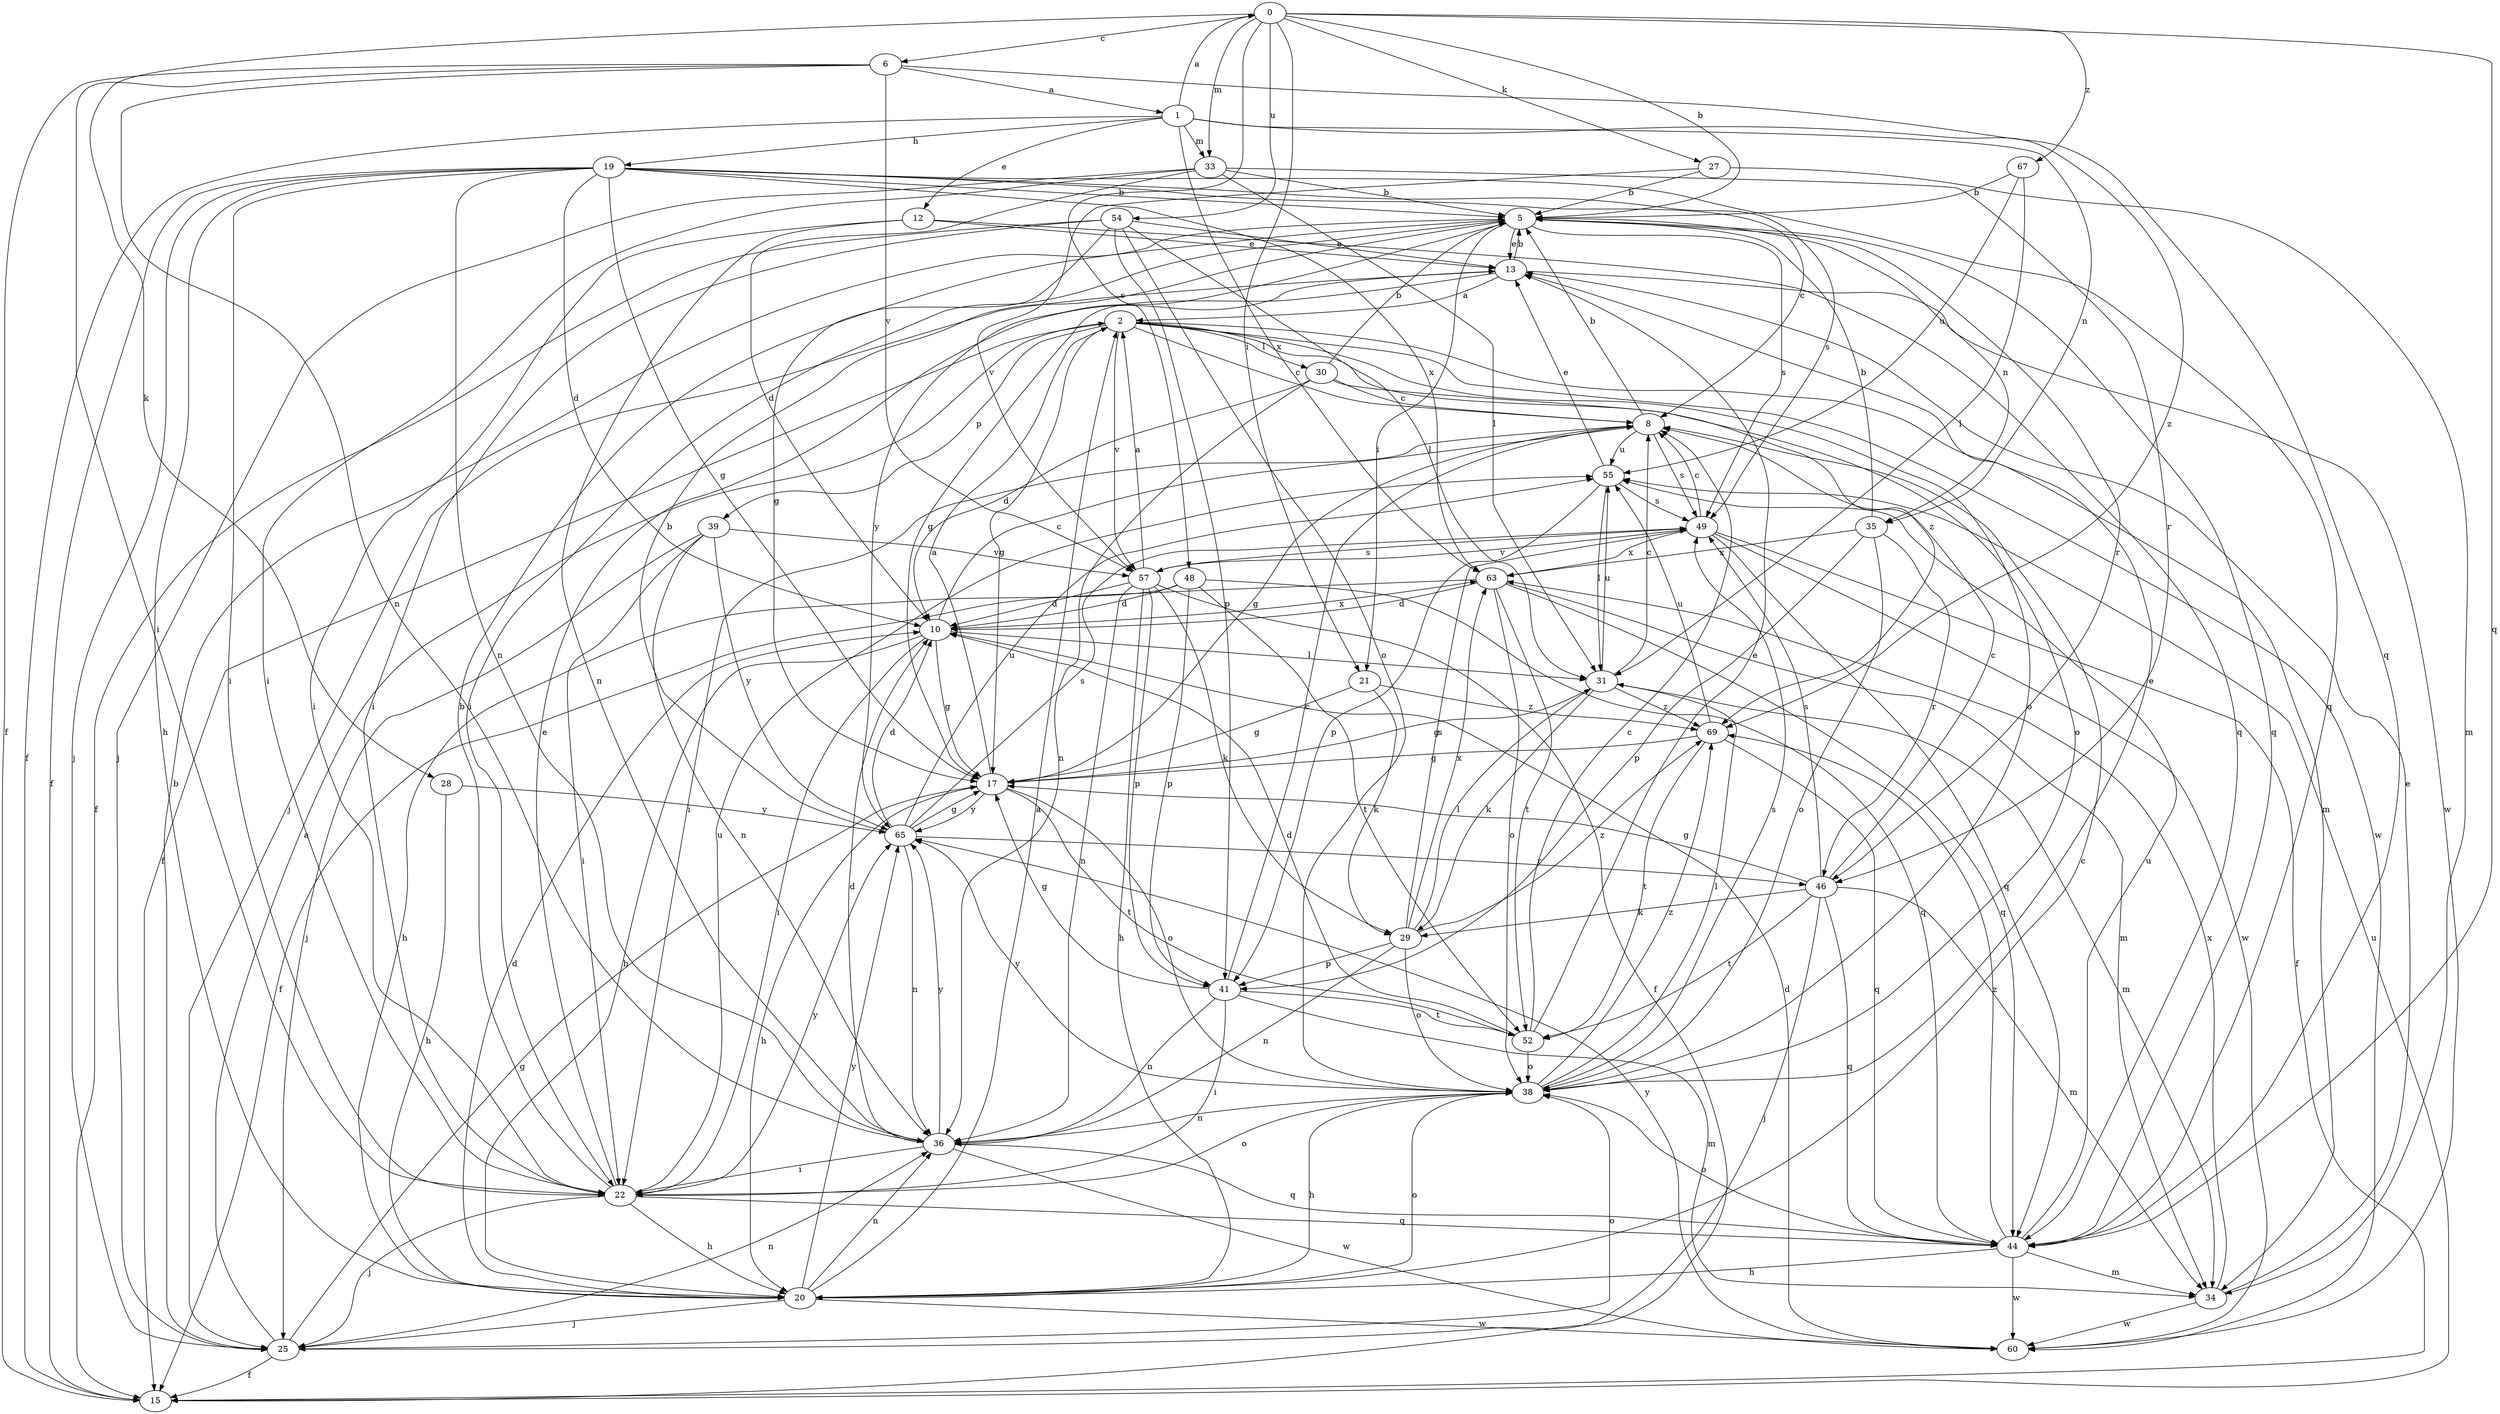 strict digraph  {
0;
1;
2;
5;
6;
8;
10;
12;
13;
15;
17;
19;
20;
21;
22;
25;
27;
28;
29;
30;
31;
33;
34;
35;
36;
38;
39;
41;
44;
46;
48;
49;
52;
54;
55;
57;
60;
63;
65;
67;
69;
0 -> 5  [label=b];
0 -> 6  [label=c];
0 -> 21  [label=i];
0 -> 27  [label=k];
0 -> 28  [label=k];
0 -> 33  [label=m];
0 -> 44  [label=q];
0 -> 48  [label=s];
0 -> 54  [label=u];
0 -> 67  [label=z];
1 -> 0  [label=a];
1 -> 12  [label=e];
1 -> 15  [label=f];
1 -> 19  [label=h];
1 -> 33  [label=m];
1 -> 35  [label=n];
1 -> 63  [label=x];
1 -> 69  [label=z];
2 -> 8  [label=c];
2 -> 15  [label=f];
2 -> 17  [label=g];
2 -> 30  [label=l];
2 -> 34  [label=m];
2 -> 38  [label=o];
2 -> 39  [label=p];
2 -> 57  [label=v];
2 -> 60  [label=w];
2 -> 69  [label=z];
5 -> 13  [label=e];
5 -> 21  [label=i];
5 -> 22  [label=i];
5 -> 35  [label=n];
5 -> 44  [label=q];
5 -> 46  [label=r];
5 -> 49  [label=s];
5 -> 65  [label=y];
6 -> 1  [label=a];
6 -> 15  [label=f];
6 -> 22  [label=i];
6 -> 36  [label=n];
6 -> 44  [label=q];
6 -> 57  [label=v];
8 -> 5  [label=b];
8 -> 17  [label=g];
8 -> 22  [label=i];
8 -> 49  [label=s];
8 -> 55  [label=u];
10 -> 8  [label=c];
10 -> 17  [label=g];
10 -> 20  [label=h];
10 -> 22  [label=i];
10 -> 31  [label=l];
10 -> 63  [label=x];
12 -> 13  [label=e];
12 -> 22  [label=i];
12 -> 36  [label=n];
12 -> 44  [label=q];
13 -> 2  [label=a];
13 -> 5  [label=b];
13 -> 17  [label=g];
13 -> 25  [label=j];
13 -> 60  [label=w];
15 -> 55  [label=u];
17 -> 2  [label=a];
17 -> 20  [label=h];
17 -> 38  [label=o];
17 -> 52  [label=t];
17 -> 65  [label=y];
19 -> 5  [label=b];
19 -> 8  [label=c];
19 -> 10  [label=d];
19 -> 15  [label=f];
19 -> 17  [label=g];
19 -> 20  [label=h];
19 -> 22  [label=i];
19 -> 25  [label=j];
19 -> 36  [label=n];
19 -> 44  [label=q];
19 -> 49  [label=s];
19 -> 63  [label=x];
20 -> 2  [label=a];
20 -> 8  [label=c];
20 -> 10  [label=d];
20 -> 25  [label=j];
20 -> 36  [label=n];
20 -> 38  [label=o];
20 -> 60  [label=w];
20 -> 65  [label=y];
21 -> 17  [label=g];
21 -> 29  [label=k];
21 -> 69  [label=z];
22 -> 5  [label=b];
22 -> 13  [label=e];
22 -> 20  [label=h];
22 -> 25  [label=j];
22 -> 38  [label=o];
22 -> 44  [label=q];
22 -> 55  [label=u];
22 -> 65  [label=y];
25 -> 2  [label=a];
25 -> 5  [label=b];
25 -> 15  [label=f];
25 -> 17  [label=g];
25 -> 36  [label=n];
25 -> 38  [label=o];
27 -> 5  [label=b];
27 -> 34  [label=m];
27 -> 57  [label=v];
28 -> 20  [label=h];
28 -> 65  [label=y];
29 -> 31  [label=l];
29 -> 36  [label=n];
29 -> 38  [label=o];
29 -> 41  [label=p];
29 -> 49  [label=s];
29 -> 63  [label=x];
29 -> 69  [label=z];
30 -> 5  [label=b];
30 -> 8  [label=c];
30 -> 10  [label=d];
30 -> 36  [label=n];
30 -> 38  [label=o];
31 -> 8  [label=c];
31 -> 17  [label=g];
31 -> 29  [label=k];
31 -> 34  [label=m];
31 -> 55  [label=u];
31 -> 69  [label=z];
33 -> 5  [label=b];
33 -> 10  [label=d];
33 -> 22  [label=i];
33 -> 25  [label=j];
33 -> 31  [label=l];
33 -> 46  [label=r];
34 -> 13  [label=e];
34 -> 60  [label=w];
34 -> 63  [label=x];
35 -> 5  [label=b];
35 -> 38  [label=o];
35 -> 41  [label=p];
35 -> 46  [label=r];
35 -> 63  [label=x];
36 -> 10  [label=d];
36 -> 22  [label=i];
36 -> 44  [label=q];
36 -> 60  [label=w];
36 -> 65  [label=y];
38 -> 13  [label=e];
38 -> 20  [label=h];
38 -> 31  [label=l];
38 -> 36  [label=n];
38 -> 49  [label=s];
38 -> 65  [label=y];
38 -> 69  [label=z];
39 -> 22  [label=i];
39 -> 25  [label=j];
39 -> 36  [label=n];
39 -> 57  [label=v];
39 -> 65  [label=y];
41 -> 8  [label=c];
41 -> 17  [label=g];
41 -> 22  [label=i];
41 -> 34  [label=m];
41 -> 36  [label=n];
41 -> 52  [label=t];
44 -> 20  [label=h];
44 -> 34  [label=m];
44 -> 38  [label=o];
44 -> 55  [label=u];
44 -> 60  [label=w];
44 -> 69  [label=z];
46 -> 8  [label=c];
46 -> 17  [label=g];
46 -> 25  [label=j];
46 -> 29  [label=k];
46 -> 34  [label=m];
46 -> 44  [label=q];
46 -> 49  [label=s];
46 -> 52  [label=t];
48 -> 10  [label=d];
48 -> 20  [label=h];
48 -> 41  [label=p];
48 -> 44  [label=q];
48 -> 52  [label=t];
49 -> 8  [label=c];
49 -> 15  [label=f];
49 -> 44  [label=q];
49 -> 57  [label=v];
49 -> 60  [label=w];
49 -> 63  [label=x];
52 -> 8  [label=c];
52 -> 10  [label=d];
52 -> 13  [label=e];
52 -> 38  [label=o];
54 -> 13  [label=e];
54 -> 15  [label=f];
54 -> 17  [label=g];
54 -> 22  [label=i];
54 -> 31  [label=l];
54 -> 38  [label=o];
54 -> 41  [label=p];
55 -> 13  [label=e];
55 -> 31  [label=l];
55 -> 41  [label=p];
55 -> 49  [label=s];
57 -> 2  [label=a];
57 -> 10  [label=d];
57 -> 15  [label=f];
57 -> 20  [label=h];
57 -> 29  [label=k];
57 -> 36  [label=n];
57 -> 41  [label=p];
57 -> 49  [label=s];
60 -> 10  [label=d];
60 -> 65  [label=y];
63 -> 10  [label=d];
63 -> 15  [label=f];
63 -> 34  [label=m];
63 -> 38  [label=o];
63 -> 44  [label=q];
63 -> 52  [label=t];
65 -> 5  [label=b];
65 -> 10  [label=d];
65 -> 17  [label=g];
65 -> 36  [label=n];
65 -> 46  [label=r];
65 -> 49  [label=s];
65 -> 55  [label=u];
67 -> 5  [label=b];
67 -> 31  [label=l];
67 -> 55  [label=u];
69 -> 17  [label=g];
69 -> 44  [label=q];
69 -> 52  [label=t];
69 -> 55  [label=u];
}
